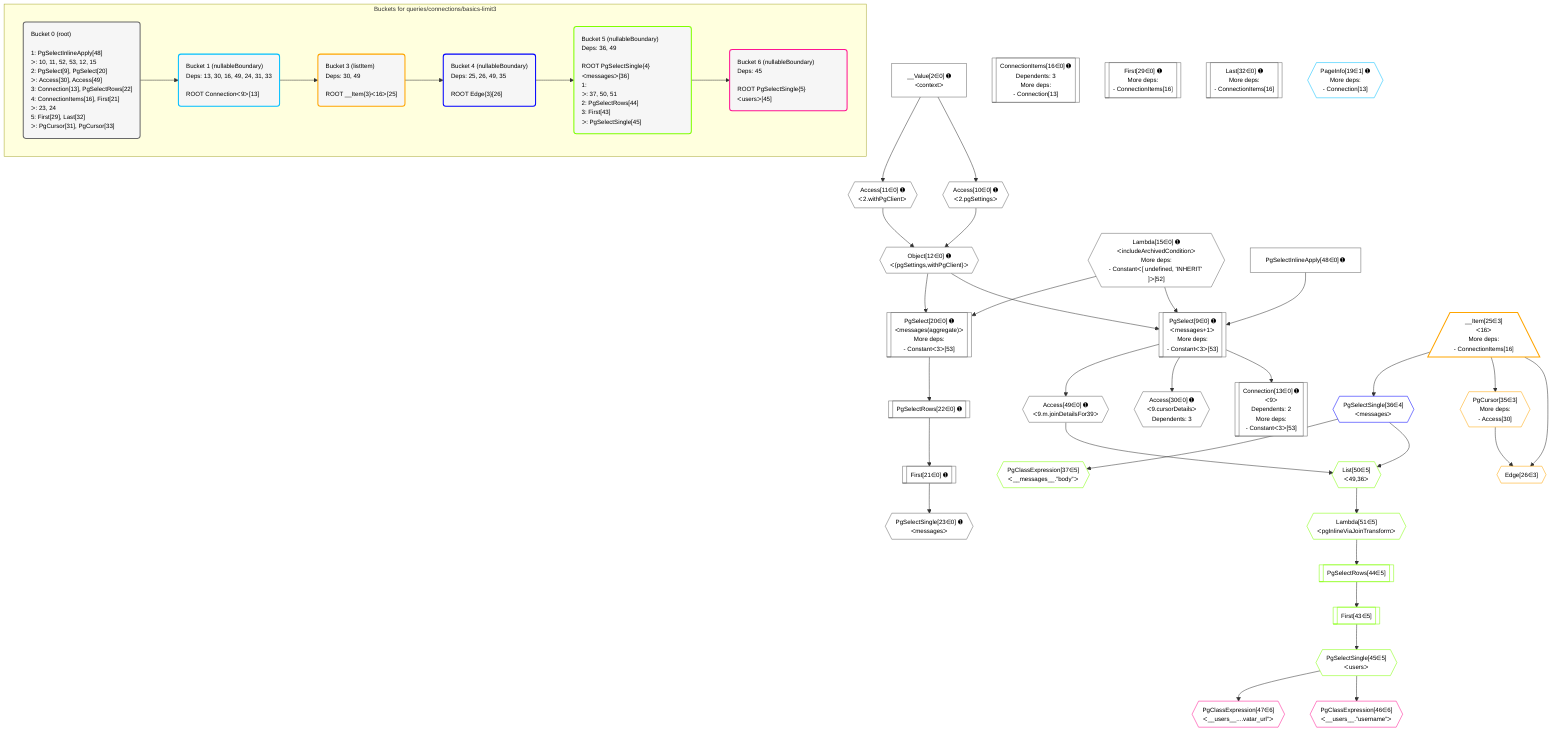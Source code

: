%%{init: {'themeVariables': { 'fontSize': '12px'}}}%%
graph TD
    classDef path fill:#eee,stroke:#000,color:#000
    classDef plan fill:#fff,stroke-width:1px,color:#000
    classDef itemplan fill:#fff,stroke-width:2px,color:#000
    classDef unbatchedplan fill:#dff,stroke-width:1px,color:#000
    classDef sideeffectplan fill:#fcc,stroke-width:2px,color:#000
    classDef bucket fill:#f6f6f6,color:#000,stroke-width:2px,text-align:left

    subgraph "Buckets for queries/connections/basics-limit3"
    Bucket0("Bucket 0 (root)<br /><br />1: PgSelectInlineApply[48]<br />ᐳ: 10, 11, 52, 53, 12, 15<br />2: PgSelect[9], PgSelect[20]<br />ᐳ: Access[30], Access[49]<br />3: Connection[13], PgSelectRows[22]<br />4: ConnectionItems[16], First[21]<br />ᐳ: 23, 24<br />5: First[29], Last[32]<br />ᐳ: PgCursor[31], PgCursor[33]"):::bucket
    Bucket1("Bucket 1 (nullableBoundary)<br />Deps: 13, 30, 16, 49, 24, 31, 33<br /><br />ROOT Connectionᐸ9ᐳ[13]"):::bucket
    Bucket3("Bucket 3 (listItem)<br />Deps: 30, 49<br /><br />ROOT __Item{3}ᐸ16ᐳ[25]"):::bucket
    Bucket4("Bucket 4 (nullableBoundary)<br />Deps: 25, 26, 49, 35<br /><br />ROOT Edge{3}[26]"):::bucket
    Bucket5("Bucket 5 (nullableBoundary)<br />Deps: 36, 49<br /><br />ROOT PgSelectSingle{4}ᐸmessagesᐳ[36]<br />1: <br />ᐳ: 37, 50, 51<br />2: PgSelectRows[44]<br />3: First[43]<br />ᐳ: PgSelectSingle[45]"):::bucket
    Bucket6("Bucket 6 (nullableBoundary)<br />Deps: 45<br /><br />ROOT PgSelectSingle{5}ᐸusersᐳ[45]"):::bucket
    end
    Bucket0 --> Bucket1
    Bucket1 --> Bucket3
    Bucket3 --> Bucket4
    Bucket4 --> Bucket5
    Bucket5 --> Bucket6

    %% plan dependencies
    PgSelect9[["PgSelect[9∈0] ➊<br />ᐸmessages+1ᐳ<br />More deps:<br />- Constantᐸ3ᐳ[53]"]]:::plan
    Object12{{"Object[12∈0] ➊<br />ᐸ{pgSettings,withPgClient}ᐳ"}}:::plan
    Lambda15{{"Lambda[15∈0] ➊<br />ᐸincludeArchivedConditionᐳ<br />More deps:<br />- Constantᐸ[ undefined, 'INHERIT' ]ᐳ[52]"}}:::plan
    PgSelectInlineApply48["PgSelectInlineApply[48∈0] ➊"]:::plan
    Object12 & Lambda15 & PgSelectInlineApply48 --> PgSelect9
    PgSelect20[["PgSelect[20∈0] ➊<br />ᐸmessages(aggregate)ᐳ<br />More deps:<br />- Constantᐸ3ᐳ[53]"]]:::plan
    Object12 & Lambda15 --> PgSelect20
    Access10{{"Access[10∈0] ➊<br />ᐸ2.pgSettingsᐳ"}}:::plan
    Access11{{"Access[11∈0] ➊<br />ᐸ2.withPgClientᐳ"}}:::plan
    Access10 & Access11 --> Object12
    Connection13[["Connection[13∈0] ➊<br />ᐸ9ᐳ<br />Dependents: 2<br />More deps:<br />- Constantᐸ3ᐳ[53]"]]:::plan
    PgSelect9 --> Connection13
    __Value2["__Value[2∈0] ➊<br />ᐸcontextᐳ"]:::plan
    __Value2 --> Access10
    __Value2 --> Access11
    ConnectionItems16[["ConnectionItems[16∈0] ➊<br />Dependents: 3<br />More deps:<br />- Connection[13]"]]:::plan
    First21[["First[21∈0] ➊"]]:::plan
    PgSelectRows22[["PgSelectRows[22∈0] ➊"]]:::plan
    PgSelectRows22 --> First21
    PgSelect20 --> PgSelectRows22
    PgSelectSingle23{{"PgSelectSingle[23∈0] ➊<br />ᐸmessagesᐳ"}}:::plan
    First21 --> PgSelectSingle23
    First29[["First[29∈0] ➊<br />More deps:<br />- ConnectionItems[16]"]]:::plan
    Access30{{"Access[30∈0] ➊<br />ᐸ9.cursorDetailsᐳ<br />Dependents: 3"}}:::plan
    PgSelect9 --> Access30
    Last32[["Last[32∈0] ➊<br />More deps:<br />- ConnectionItems[16]"]]:::plan
    Access49{{"Access[49∈0] ➊<br />ᐸ9.m.joinDetailsFor39ᐳ"}}:::plan
    PgSelect9 --> Access49
    PageInfo19{{"PageInfo[19∈1] ➊<br />More deps:<br />- Connection[13]"}}:::plan
    Edge26{{"Edge[26∈3]"}}:::plan
    __Item25[/"__Item[25∈3]<br />ᐸ16ᐳ<br />More deps:<br />- ConnectionItems[16]"\]:::itemplan
    PgCursor35{{"PgCursor[35∈3]<br />More deps:<br />- Access[30]"}}:::plan
    __Item25 & PgCursor35 --> Edge26
    __Item25 --> PgCursor35
    PgSelectSingle36{{"PgSelectSingle[36∈4]<br />ᐸmessagesᐳ"}}:::plan
    __Item25 --> PgSelectSingle36
    List50{{"List[50∈5]<br />ᐸ49,36ᐳ"}}:::plan
    Access49 & PgSelectSingle36 --> List50
    PgClassExpression37{{"PgClassExpression[37∈5]<br />ᐸ__messages__.”body”ᐳ"}}:::plan
    PgSelectSingle36 --> PgClassExpression37
    First43[["First[43∈5]"]]:::plan
    PgSelectRows44[["PgSelectRows[44∈5]"]]:::plan
    PgSelectRows44 --> First43
    Lambda51{{"Lambda[51∈5]<br />ᐸpgInlineViaJoinTransformᐳ"}}:::plan
    Lambda51 --> PgSelectRows44
    PgSelectSingle45{{"PgSelectSingle[45∈5]<br />ᐸusersᐳ"}}:::plan
    First43 --> PgSelectSingle45
    List50 --> Lambda51
    PgClassExpression46{{"PgClassExpression[46∈6]<br />ᐸ__users__.”username”ᐳ"}}:::plan
    PgSelectSingle45 --> PgClassExpression46
    PgClassExpression47{{"PgClassExpression[47∈6]<br />ᐸ__users__....vatar_url”ᐳ"}}:::plan
    PgSelectSingle45 --> PgClassExpression47

    %% define steps
    classDef bucket0 stroke:#696969
    class Bucket0,__Value2,PgSelect9,Access10,Access11,Object12,Connection13,Lambda15,ConnectionItems16,PgSelect20,First21,PgSelectRows22,PgSelectSingle23,First29,Access30,Last32,PgSelectInlineApply48,Access49 bucket0
    classDef bucket1 stroke:#00bfff
    class Bucket1,PageInfo19 bucket1
    classDef bucket3 stroke:#ffa500
    class Bucket3,__Item25,Edge26,PgCursor35 bucket3
    classDef bucket4 stroke:#0000ff
    class Bucket4,PgSelectSingle36 bucket4
    classDef bucket5 stroke:#7fff00
    class Bucket5,PgClassExpression37,First43,PgSelectRows44,PgSelectSingle45,List50,Lambda51 bucket5
    classDef bucket6 stroke:#ff1493
    class Bucket6,PgClassExpression46,PgClassExpression47 bucket6